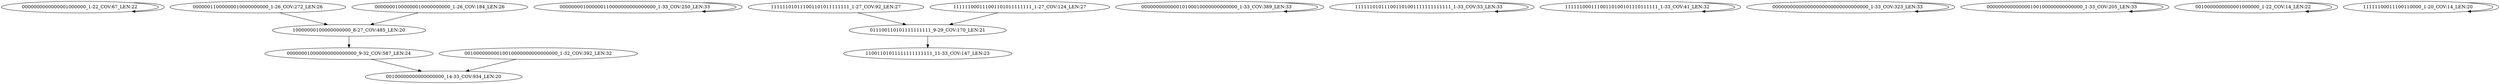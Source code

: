 digraph G {
    "0000000000000001000000_1-22_COV:67_LEN:22" -> "0000000000000001000000_1-22_COV:67_LEN:22";
    "00000011000000010000000000_1-26_COV:272_LEN:26" -> "10000000100000000000_8-27_COV:485_LEN:20";
    "000000001000000110000000000000000_1-33_COV:250_LEN:33" -> "000000001000000110000000000000000_1-33_COV:250_LEN:33";
    "111111010111001101011111111_1-27_COV:92_LEN:27" -> "011100110101111111111_9-29_COV:170_LEN:21";
    "000000000000010100010000000000000_1-33_COV:389_LEN:33" -> "000000000000010100010000000000000_1-33_COV:389_LEN:33";
    "000000010000000000000000_9-32_COV:587_LEN:24" -> "00100000000000000000_14-33_COV:934_LEN:20";
    "111111010111001101001111111111111_1-33_COV:33_LEN:33" -> "111111010111001101001111111111111_1-33_COV:33_LEN:33";
    "111111000111001101011111111_1-27_COV:124_LEN:27" -> "011100110101111111111_9-29_COV:170_LEN:21";
    "11111100011100110100101110111111_1-33_COV:41_LEN:32" -> "11111100011100110100101110111111_1-33_COV:41_LEN:32";
    "000000000000000000000000000000000_1-33_COV:323_LEN:33" -> "000000000000000000000000000000000_1-33_COV:323_LEN:33";
    "10000000100000000000_8-27_COV:485_LEN:20" -> "000000010000000000000000_9-32_COV:587_LEN:24";
    "00100000000010010000000000000000_1-32_COV:392_LEN:32" -> "00100000000000000000_14-33_COV:934_LEN:20";
    "00000001000000010000000000_1-26_COV:184_LEN:26" -> "10000000100000000000_8-27_COV:485_LEN:20";
    "000000000000000100100000000000000_1-33_COV:205_LEN:33" -> "000000000000000100100000000000000_1-33_COV:205_LEN:33";
    "0010000000000001000000_1-22_COV:14_LEN:22" -> "0010000000000001000000_1-22_COV:14_LEN:22";
    "11111100011100110000_1-20_COV:14_LEN:20" -> "11111100011100110000_1-20_COV:14_LEN:20";
    "011100110101111111111_9-29_COV:170_LEN:21" -> "11001101011111111111111_11-33_COV:147_LEN:23";
}
